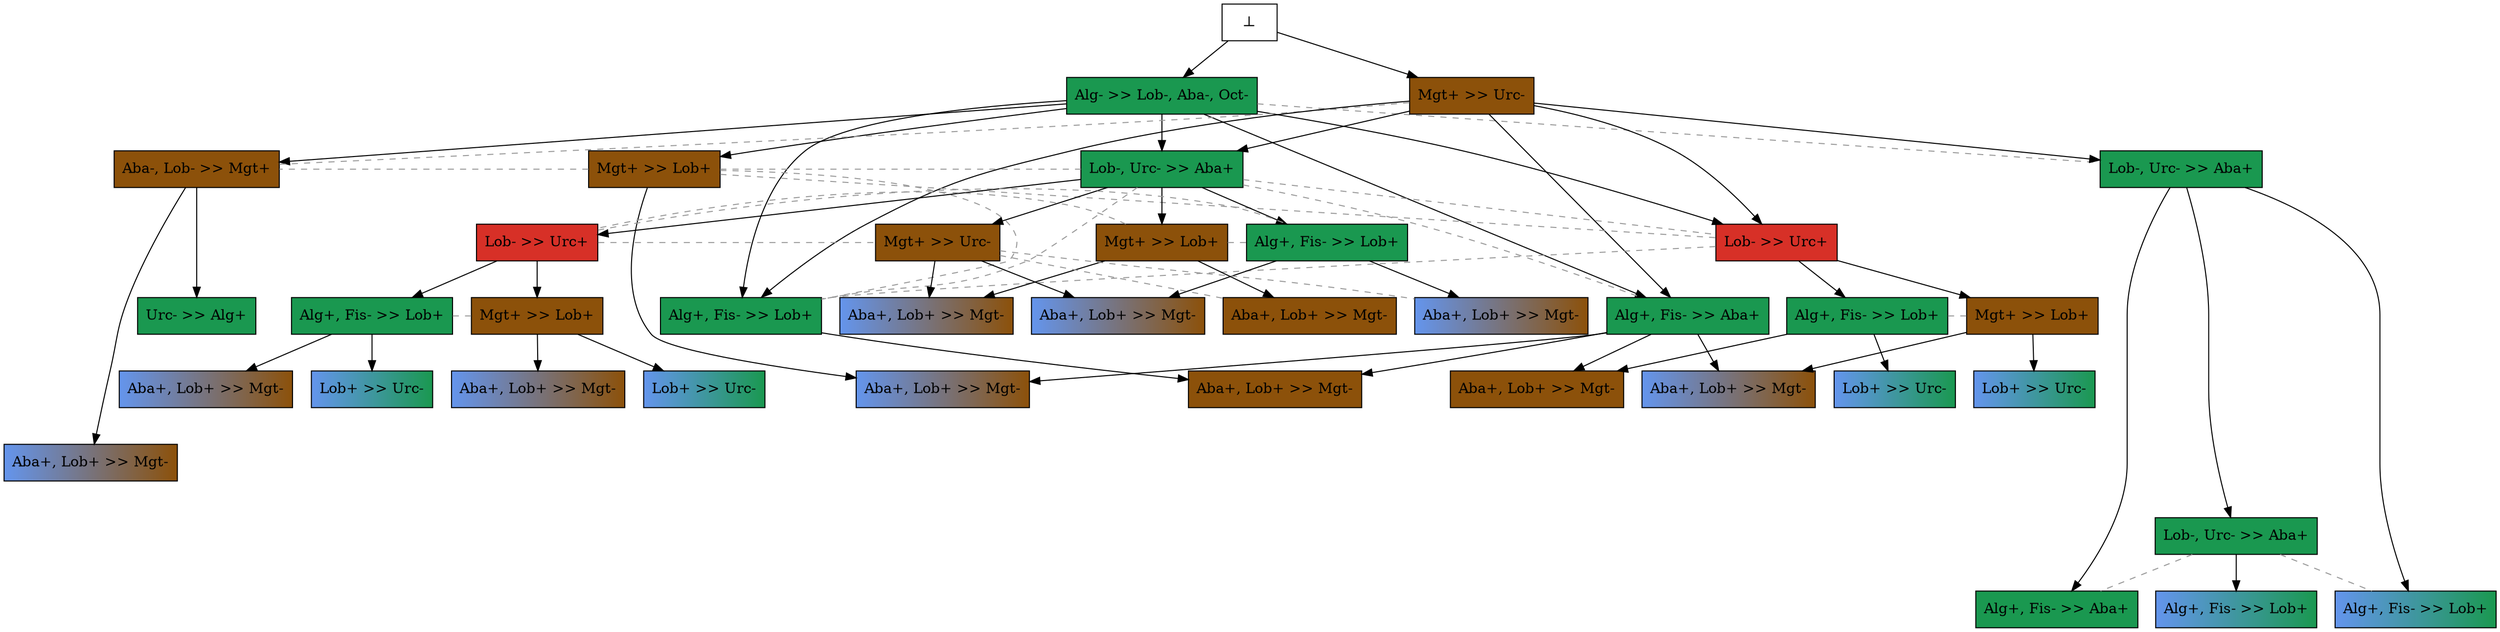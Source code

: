 digraph test {

//conflicts
  e1 -> e7 [arrowhead=none color=gray60 style=dashed constraint=false];
  e3 -> e17 [arrowhead=none color=gray60 style=dashed constraint=false];
  e8 -> e14 [arrowhead=none color=gray60 style=dashed constraint=false];
  e8 -> e17 [arrowhead=none color=gray60 style=dashed constraint=false];
  e8 -> e24 [arrowhead=none color=gray60 style=dashed constraint=false];
  e8 -> e36 [arrowhead=none color=gray60 style=dashed constraint=false];
  e14 -> e24 [arrowhead=none color=gray60 style=dashed constraint=false];
  e14 -> e36 [arrowhead=none color=gray60 style=dashed constraint=false];
  e14 -> e38 [arrowhead=none color=gray60 style=dashed constraint=false];
  e24 -> e36 [arrowhead=none color=gray60 style=dashed constraint=false];
  e27 -> e43 [arrowhead=none color=gray60 style=dashed constraint=false];
  e27 -> e59 [arrowhead=none color=gray60 style=dashed constraint=false];
  e43 -> e44 [arrowhead=none color=gray60 style=dashed constraint=false];
  e43 -> e59 [arrowhead=none color=gray60 style=dashed constraint=false];
  e44 -> e81 [arrowhead=none color=gray60 style=dashed constraint=false];
  e44 -> e426 [arrowhead=none color=gray60 style=dashed constraint=false];
  e46 -> e61 [arrowhead=none color=gray60 style=dashed constraint=false];
  e69 -> e88 [arrowhead=none color=gray60 style=dashed constraint=false];
  e105 -> e114 [arrowhead=none color=gray60 style=dashed constraint=false];
  e105 -> e275 [arrowhead=none color=gray60 style=dashed constraint=false];

  e17 -> e47 [minlen=2];
  e1 -> e17 [minlen=1];
  e27 -> e81 [minlen=1];
  e14 -> e27 [minlen=1];
  e1 -> e14 [minlen=1];
  e3 -> e14 [minlen=1];
  e36 -> e86 [minlen=1];
  e1 -> e36 [minlen=3];
  e3 -> e36 [minlen=3];
  e38 -> e86 [minlen=1];
  e1 -> e38 [minlen=3];
  e3 -> e38 [minlen=3];
  e38 -> e113 [minlen=1];
  e61 -> e113 [minlen=1];
  e24 -> e61 [minlen=1];
  e1 -> e24 [minlen=2];
  e3 -> e24 [minlen=2];
  e7 -> e114 [minlen=6];
  e3 -> e7 [minlen=1];
  e105 -> e178 [minlen=1];
  e7 -> e105 [minlen=5];
  e27 -> e211 [minlen=1];
  e44 -> e211 [minlen=1];
  e14 -> e44 [minlen=1];
  e69 -> e215 [minlen=1];
  e43 -> e69 [minlen=1];
  e14 -> e43 [minlen=1];
  e38 -> e270 [minlen=1];
  e46 -> e270 [minlen=1];
  e24 -> e46 [minlen=1];
  e7 -> e275 [minlen=6];
  e44 -> e276 [minlen=1];
  e59 -> e276 [minlen=1];
  e14 -> e59 [minlen=1];
  e88 -> e281 [minlen=1];
  e43 -> e88 [minlen=1];
  e88 -> e291 [minlen=1];
  e17 -> e314 [minlen=4];
  e69 -> e400 [minlen=1];
  e8 -> e403 [minlen=1];
  e1 -> e8 [minlen=1];
  e38 -> e403 [minlen=1];
  e59 -> e426 [minlen=1];
  e61 -> e443 [minlen=1];
  e46 -> e525 [minlen=1];
  e0 -> e1 [minlen=1];
  e0 -> e3 [minlen=1];

  e1 [color="black" fillcolor="#1a9850:#1a9850" label="Alg- >> Lob-, Aba-, Oct-" shape=box style=filled];
  e3 [color="black" fillcolor="#8c510a:#8c510a" label="Mgt+ >> Urc-" shape=box style=filled];
  e7 [color="black" fillcolor="#1a9850:#1a9850" label="Lob-, Urc- >> Aba+" shape=box style=filled];
  e8 [color="black" fillcolor="#8c510a:#8c510a" label="Mgt+ >> Lob+" shape=box style=filled];
  e14 [color="black" fillcolor="#1a9850:#1a9850" label="Lob-, Urc- >> Aba+" shape=box style=filled];
  e17 [color="black" fillcolor="#8c510a:#8c510a" label="Aba-, Lob- >> Mgt+" shape=box style=filled];
  e24 [color="black" fillcolor="#d73027:#d73027" label="Lob- >> Urc+" shape=box style=filled];
  e27 [color="black" fillcolor="#8c510a:#8c510a" label="Mgt+ >> Lob+" shape=box style=filled];
  e36 [color="black" fillcolor="#1a9850:#1a9850" label="Alg+, Fis- >> Lob+" shape=box style=filled];
  e38 [color="black" fillcolor="#1a9850:#1a9850" label="Alg+, Fis- >> Aba+" shape=box style=filled];
  e43 [color="black" fillcolor="#d73027:#d73027" label="Lob- >> Urc+" shape=box style=filled];
  e44 [color="black" fillcolor="#8c510a:#8c510a" label="Mgt+ >> Urc-" shape=box style=filled];
  e46 [color="black" fillcolor="#8c510a:#8c510a" label="Mgt+ >> Lob+" shape=box style=filled];
  e47 [color="black" fillcolor="#1a9850:#1a9850" label="Urc- >> Alg+" shape=box style=filled];
  e59 [color="black" fillcolor="#1a9850:#1a9850" label="Alg+, Fis- >> Lob+" shape=box style=filled];
  e61 [color="black" fillcolor="#1a9850:#1a9850" label="Alg+, Fis- >> Lob+" shape=box style=filled];
  e69 [color="black" fillcolor="#8c510a:#8c510a" label="Mgt+ >> Lob+" shape=box style=filled];
  e81 [color="black" fillcolor="#8c510a:#8c510a" label="Aba+, Lob+ >> Mgt-" shape=box style=filled];
  e86 [color="black" fillcolor="#8c510a:#8c510a" label="Aba+, Lob+ >> Mgt-" shape=box style=filled];
  e88 [color="black" fillcolor="#1a9850:#1a9850" label="Alg+, Fis- >> Lob+" shape=box style=filled];
  e105 [color="black" fillcolor="#1a9850:#1a9850" label="Lob-, Urc- >> Aba+" shape=box style=filled];
  e113 [color="black" fillcolor="#8c510a:#8c510a" label="Aba+, Lob+ >> Mgt-" shape=box style=filled];
  e114 [color="black" fillcolor="#1a9850:#1a9850" label="Alg+, Fis- >> Aba+" shape=box style=filled];
  e178 [color="black" fillcolor="cornflowerblue:#1a9850" label="Alg+, Fis- >> Lob+" shape=box style=filled];
  e211 [color="black" fillcolor="cornflowerblue:#8c510a" label="Aba+, Lob+ >> Mgt-" shape=box style=filled];
  e215 [color="black" fillcolor="cornflowerblue:#8c510a" label="Aba+, Lob+ >> Mgt-" shape=box style=filled];
  e270 [color="black" fillcolor="cornflowerblue:#8c510a" label="Aba+, Lob+ >> Mgt-" shape=box style=filled];
  e275 [color="black" fillcolor="cornflowerblue:#1a9850" label="Alg+, Fis- >> Lob+" shape=box style=filled];
  e276 [color="black" fillcolor="cornflowerblue:#8c510a" label="Aba+, Lob+ >> Mgt-" shape=box style=filled];
  e281 [color="black" fillcolor="cornflowerblue:#8c510a" label="Aba+, Lob+ >> Mgt-" shape=box style=filled];
  e291 [color="black" fillcolor="cornflowerblue:#1a9850" label="Lob+ >> Urc-" shape=box style=filled];
  e314 [color="black" fillcolor="cornflowerblue:#8c510a" label="Aba+, Lob+ >> Mgt-" shape=box style=filled];
  e400 [color="black" fillcolor="cornflowerblue:#1a9850" label="Lob+ >> Urc-" shape=box style=filled];
  e403 [color="black" fillcolor="cornflowerblue:#8c510a" label="Aba+, Lob+ >> Mgt-" shape=box style=filled];
  e426 [color="black" fillcolor="cornflowerblue:#8c510a" label="Aba+, Lob+ >> Mgt-" shape=box style=filled];
  e443 [color="black" fillcolor="cornflowerblue:#1a9850" label="Lob+ >> Urc-" shape=box style=filled];
  e525 [color="black" fillcolor="cornflowerblue:#1a9850" label="Lob+ >> Urc-" shape=box style=filled];
  e0 [fillcolor="white" label="⊥" shape=box style=filled];
}

